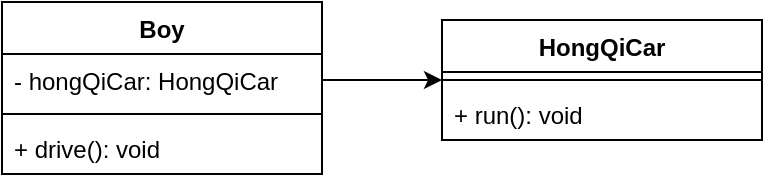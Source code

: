<mxfile version="15.8.7" type="device"><diagram id="C5RBs43oDa-KdzZeNtuy" name="Page-1"><mxGraphModel dx="1106" dy="852" grid="1" gridSize="10" guides="1" tooltips="1" connect="1" arrows="1" fold="1" page="1" pageScale="1" pageWidth="827" pageHeight="1169" math="0" shadow="0"><root><mxCell id="WIyWlLk6GJQsqaUBKTNV-0"/><mxCell id="WIyWlLk6GJQsqaUBKTNV-1" parent="WIyWlLk6GJQsqaUBKTNV-0"/><mxCell id="61JdA2m7xUA_KjEQSGK9-0" value="Boy" style="swimlane;fontStyle=1;align=center;verticalAlign=top;childLayout=stackLayout;horizontal=1;startSize=26;horizontalStack=0;resizeParent=1;resizeParentMax=0;resizeLast=0;collapsible=1;marginBottom=0;" vertex="1" parent="WIyWlLk6GJQsqaUBKTNV-1"><mxGeometry x="190" y="200" width="160" height="86" as="geometry"/></mxCell><mxCell id="61JdA2m7xUA_KjEQSGK9-1" value="- hongQiCar: HongQiCar" style="text;strokeColor=none;fillColor=none;align=left;verticalAlign=top;spacingLeft=4;spacingRight=4;overflow=hidden;rotatable=0;points=[[0,0.5],[1,0.5]];portConstraint=eastwest;" vertex="1" parent="61JdA2m7xUA_KjEQSGK9-0"><mxGeometry y="26" width="160" height="26" as="geometry"/></mxCell><mxCell id="61JdA2m7xUA_KjEQSGK9-2" value="" style="line;strokeWidth=1;fillColor=none;align=left;verticalAlign=middle;spacingTop=-1;spacingLeft=3;spacingRight=3;rotatable=0;labelPosition=right;points=[];portConstraint=eastwest;" vertex="1" parent="61JdA2m7xUA_KjEQSGK9-0"><mxGeometry y="52" width="160" height="8" as="geometry"/></mxCell><mxCell id="61JdA2m7xUA_KjEQSGK9-3" value="+ drive(): void" style="text;strokeColor=none;fillColor=none;align=left;verticalAlign=top;spacingLeft=4;spacingRight=4;overflow=hidden;rotatable=0;points=[[0,0.5],[1,0.5]];portConstraint=eastwest;" vertex="1" parent="61JdA2m7xUA_KjEQSGK9-0"><mxGeometry y="60" width="160" height="26" as="geometry"/></mxCell><mxCell id="61JdA2m7xUA_KjEQSGK9-4" value="HongQiCar" style="swimlane;fontStyle=1;align=center;verticalAlign=top;childLayout=stackLayout;horizontal=1;startSize=26;horizontalStack=0;resizeParent=1;resizeParentMax=0;resizeLast=0;collapsible=1;marginBottom=0;" vertex="1" parent="WIyWlLk6GJQsqaUBKTNV-1"><mxGeometry x="410" y="209" width="160" height="60" as="geometry"/></mxCell><mxCell id="61JdA2m7xUA_KjEQSGK9-5" value="" style="line;strokeWidth=1;fillColor=none;align=left;verticalAlign=middle;spacingTop=-1;spacingLeft=3;spacingRight=3;rotatable=0;labelPosition=right;points=[];portConstraint=eastwest;" vertex="1" parent="61JdA2m7xUA_KjEQSGK9-4"><mxGeometry y="26" width="160" height="8" as="geometry"/></mxCell><mxCell id="61JdA2m7xUA_KjEQSGK9-6" value="+ run(): void" style="text;strokeColor=none;fillColor=none;align=left;verticalAlign=top;spacingLeft=4;spacingRight=4;overflow=hidden;rotatable=0;points=[[0,0.5],[1,0.5]];portConstraint=eastwest;" vertex="1" parent="61JdA2m7xUA_KjEQSGK9-4"><mxGeometry y="34" width="160" height="26" as="geometry"/></mxCell><mxCell id="61JdA2m7xUA_KjEQSGK9-7" style="rounded=0;orthogonalLoop=1;jettySize=auto;html=1;exitX=1;exitY=0.5;exitDx=0;exitDy=0;entryX=0;entryY=0.5;entryDx=0;entryDy=0;" edge="1" parent="WIyWlLk6GJQsqaUBKTNV-1" source="61JdA2m7xUA_KjEQSGK9-1" target="61JdA2m7xUA_KjEQSGK9-4"><mxGeometry relative="1" as="geometry"/></mxCell></root></mxGraphModel></diagram></mxfile>